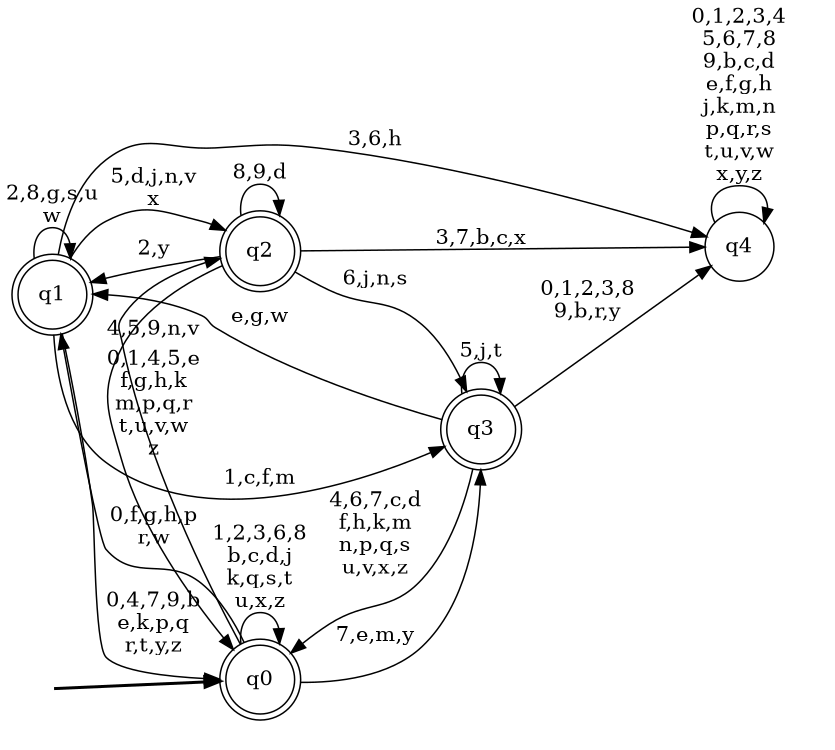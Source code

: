 digraph BlueStar {
__start0 [style = invis, shape = none, label = "", width = 0, height = 0];

rankdir=LR;
size="8,5";

s0 [style="rounded,filled", color="black", fillcolor="white" shape="doublecircle", label="q0"];
s1 [style="rounded,filled", color="black", fillcolor="white" shape="doublecircle", label="q1"];
s2 [style="rounded,filled", color="black", fillcolor="white" shape="doublecircle", label="q2"];
s3 [style="rounded,filled", color="black", fillcolor="white" shape="doublecircle", label="q3"];
s4 [style="filled", color="black", fillcolor="white" shape="circle", label="q4"];
subgraph cluster_main { 
	graph [pad=".75", ranksep="0.15", nodesep="0.15"];
	 style=invis; 
	__start0 -> s0 [penwidth=2];
}
s0 -> s0 [label="1,2,3,6,8\nb,c,d,j\nk,q,s,t\nu,x,z"];
s0 -> s1 [label="0,f,g,h,p\nr,w"];
s0 -> s2 [label="4,5,9,n,v"];
s0 -> s3 [label="7,e,m,y"];
s1 -> s0 [label="0,4,7,9,b\ne,k,p,q\nr,t,y,z"];
s1 -> s1 [label="2,8,g,s,u\nw"];
s1 -> s2 [label="5,d,j,n,v\nx"];
s1 -> s3 [label="1,c,f,m"];
s1 -> s4 [label="3,6,h"];
s2 -> s0 [label="0,1,4,5,e\nf,g,h,k\nm,p,q,r\nt,u,v,w\nz"];
s2 -> s1 [label="2,y"];
s2 -> s2 [label="8,9,d"];
s2 -> s3 [label="6,j,n,s"];
s2 -> s4 [label="3,7,b,c,x"];
s3 -> s0 [label="4,6,7,c,d\nf,h,k,m\nn,p,q,s\nu,v,x,z"];
s3 -> s1 [label="e,g,w"];
s3 -> s3 [label="5,j,t"];
s3 -> s4 [label="0,1,2,3,8\n9,b,r,y"];
s4 -> s4 [label="0,1,2,3,4\n5,6,7,8\n9,b,c,d\ne,f,g,h\nj,k,m,n\np,q,r,s\nt,u,v,w\nx,y,z"];

}